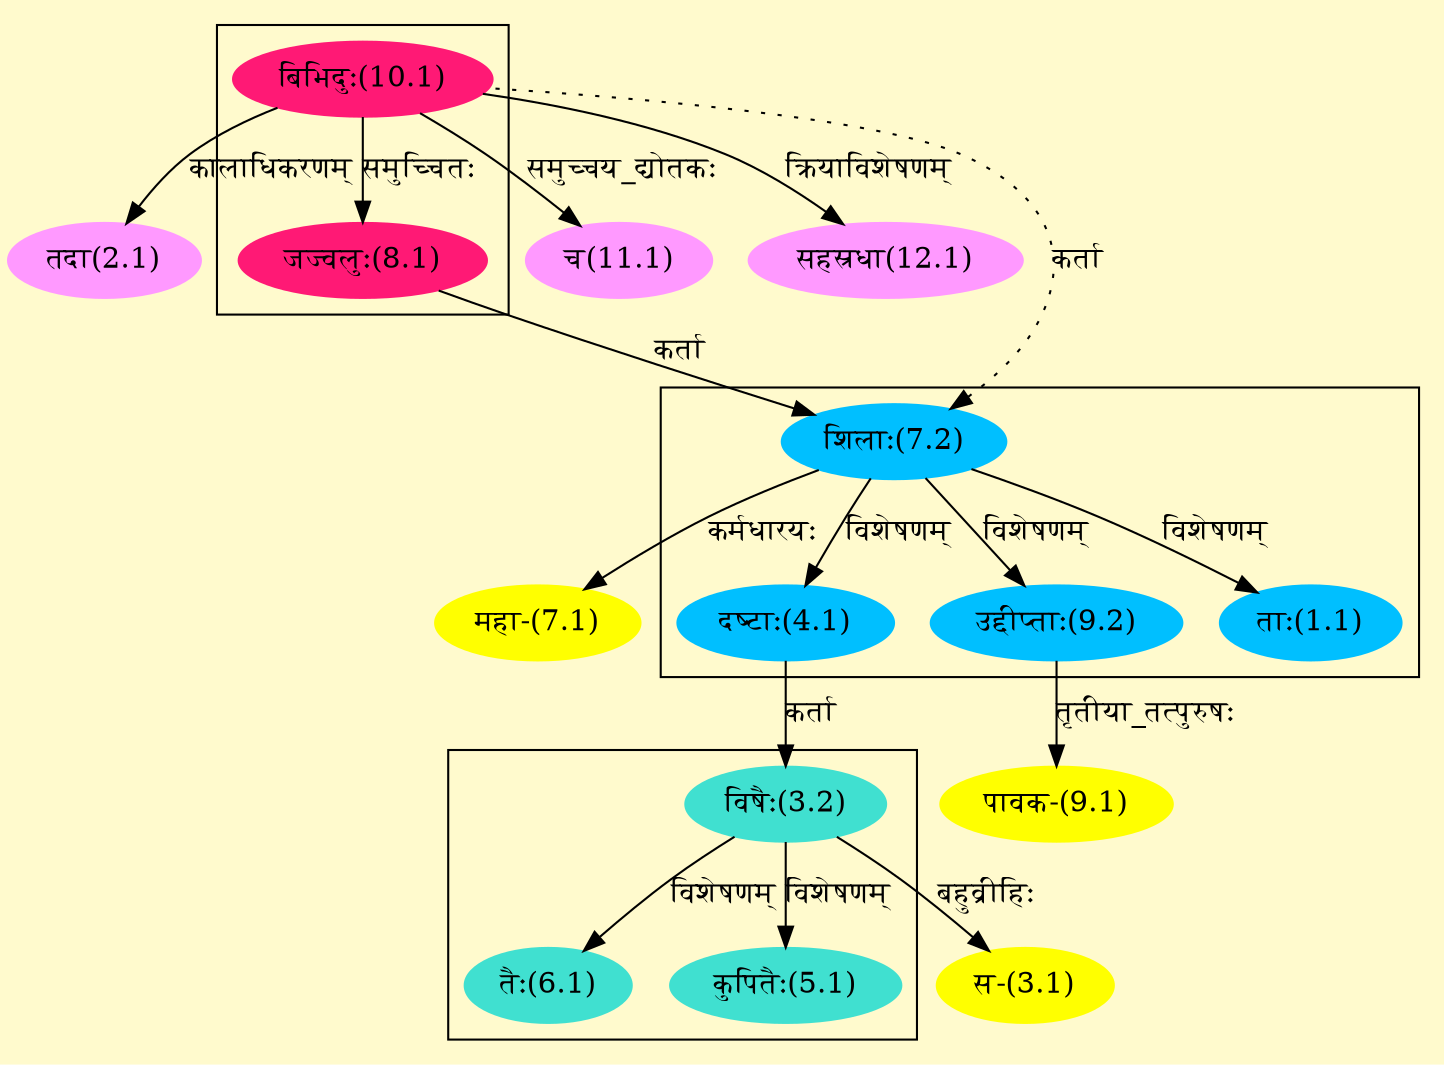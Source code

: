 digraph G{
rankdir=BT;
 compound=true;
 bgcolor="lemonchiffon1";

subgraph cluster_1{
Node1_1 [style=filled, color="#00BFFF" label = "ताः(1.1)"]
Node7_2 [style=filled, color="#00BFFF" label = "शिलाः(7.2)"]
Node4_1 [style=filled, color="#00BFFF" label = "दष्टाः(4.1)"]
Node9_2 [style=filled, color="#00BFFF" label = "उद्दीप्ताः(9.2)"]

}

subgraph cluster_2{
Node5_1 [style=filled, color="#40E0D0" label = "कुपितैः(5.1)"]
Node3_2 [style=filled, color="#40E0D0" label = "विषैः(3.2)"]
Node6_1 [style=filled, color="#40E0D0" label = "तैः(6.1)"]

}

subgraph cluster_3{
Node8_1 [style=filled, color="#FF1975" label = "जज्वलुः(8.1)"]
Node10_1 [style=filled, color="#FF1975" label = "बिभिदुः(10.1)"]

}
Node2_1 [style=filled, color="#FF99FF" label = "तदा(2.1)"]
Node10_1 [style=filled, color="#FF1975" label = "बिभिदुः(10.1)"]
Node3_1 [style=filled, color="#FFFF00" label = "स-(3.1)"]
Node3_2 [style=filled, color="#40E0D0" label = "विषैः(3.2)"]
Node4_1 [style=filled, color="#00BFFF" label = "दष्टाः(4.1)"]
Node7_1 [style=filled, color="#FFFF00" label = "महा-(7.1)"]
Node7_2 [style=filled, color="#00BFFF" label = "शिलाः(7.2)"]
Node8_1 [style=filled, color="#FF1975" label = "जज्वलुः(8.1)"]
Node9_1 [style=filled, color="#FFFF00" label = "पावक-(9.1)"]
Node9_2 [style=filled, color="#00BFFF" label = "उद्दीप्ताः(9.2)"]
Node [style=filled, color="" label = "()"]
Node11_1 [style=filled, color="#FF99FF" label = "च(11.1)"]
Node12_1 [style=filled, color="#FF99FF" label = "सहस्रधा(12.1)"]
/* Start of Relations section */

Node1_1 -> Node7_2 [  label="विशेषणम्"  dir="back" ]
Node2_1 -> Node10_1 [  label="कालाधिकरणम्"  dir="back" ]
Node3_1 -> Node3_2 [  label="बहुव्रीहिः"  dir="back" ]
Node3_2 -> Node4_1 [  label="कर्ता"  dir="back" ]
Node4_1 -> Node7_2 [  label="विशेषणम्"  dir="back" ]
Node5_1 -> Node3_2 [  label="विशेषणम्"  dir="back" ]
Node6_1 -> Node3_2 [  label="विशेषणम्"  dir="back" ]
Node7_1 -> Node7_2 [  label="कर्मधारयः"  dir="back" ]
Node7_2 -> Node8_1 [  label="कर्ता"  dir="back" ]
Node7_2 -> Node10_1 [ style=dotted label="कर्ता"  dir="back" ]
Node8_1 -> Node10_1 [  label="समुच्चितः"  dir="back" ]
Node9_1 -> Node9_2 [  label="तृतीया_तत्पुरुषः"  dir="back" ]
Node9_2 -> Node7_2 [  label="विशेषणम्"  dir="back" ]
Node11_1 -> Node10_1 [  label="समुच्चय_द्योतकः"  dir="back" ]
Node12_1 -> Node10_1 [  label="क्रियाविशेषणम्"  dir="back" ]
}
